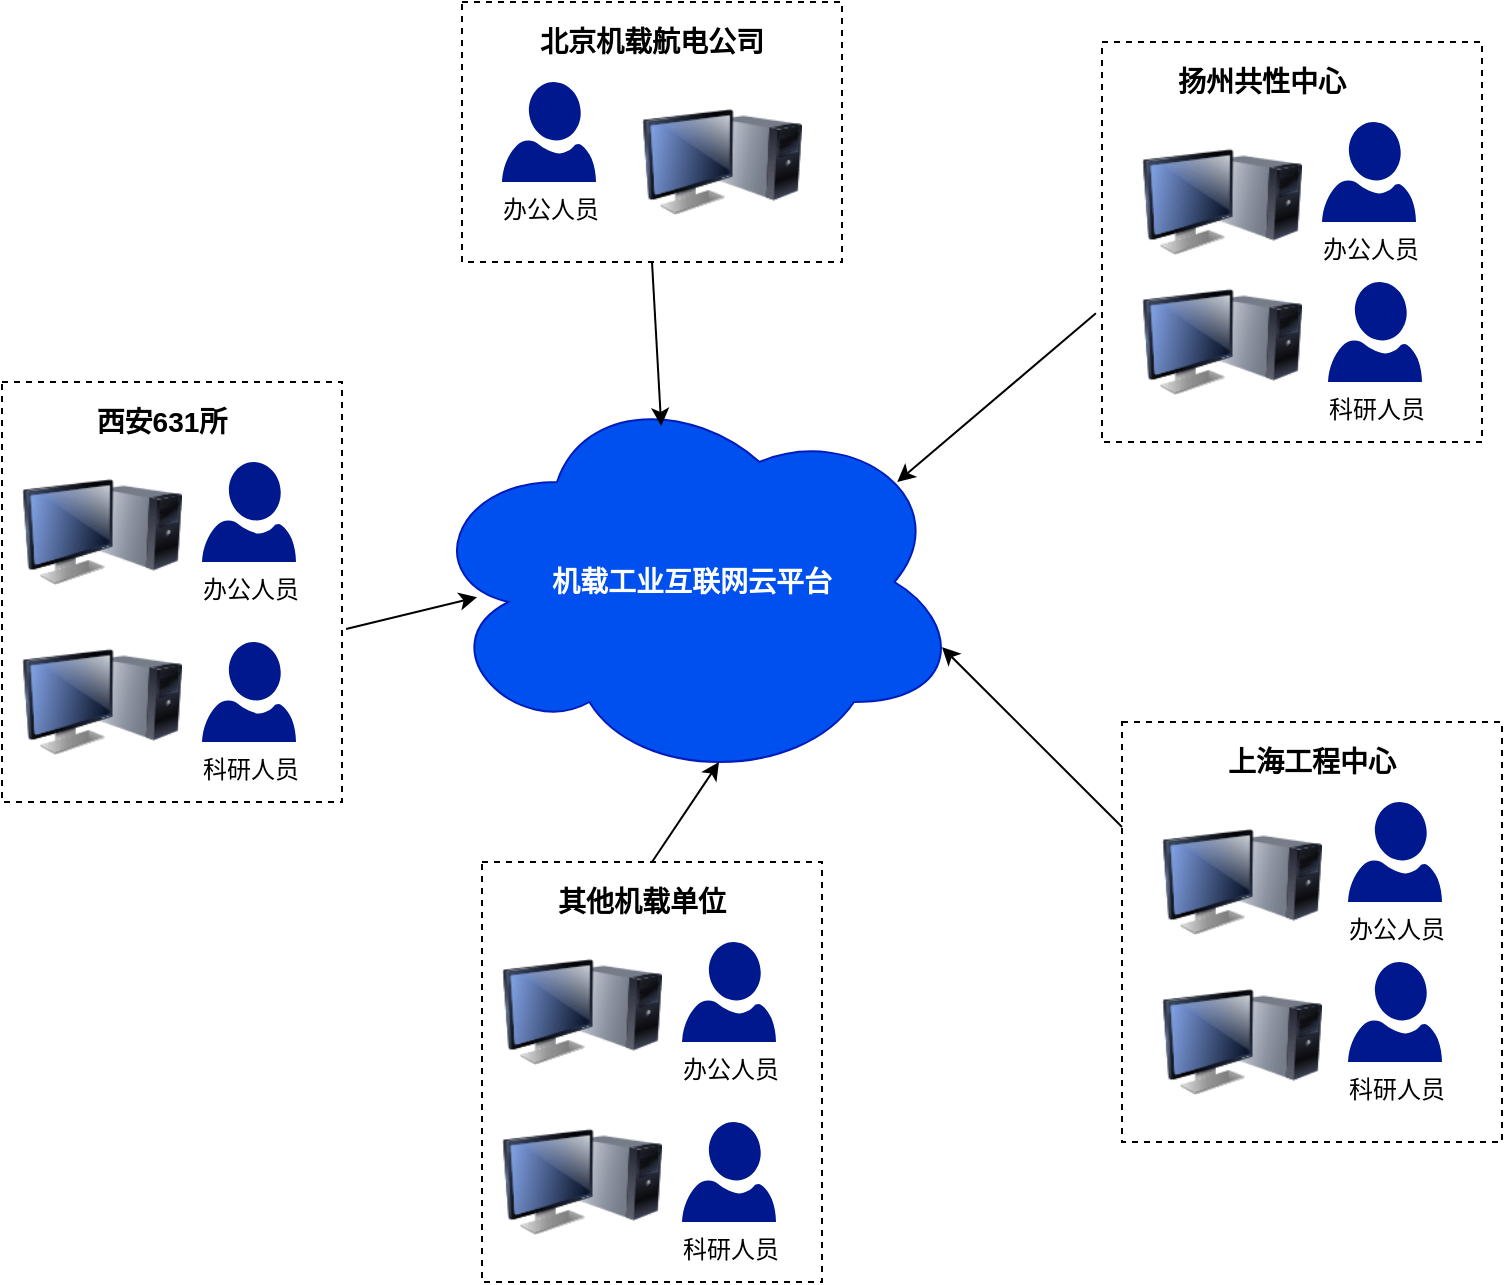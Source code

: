 <mxfile version="14.4.3" type="github">
  <diagram id="nLx0n0mgqJuTpz99zOLy" name="第 1 页">
    <mxGraphModel dx="1002" dy="683" grid="1" gridSize="10" guides="1" tooltips="1" connect="1" arrows="1" fold="1" page="1" pageScale="1" pageWidth="827" pageHeight="1169" math="0" shadow="0">
      <root>
        <mxCell id="0" />
        <mxCell id="1" parent="0" />
        <mxCell id="Eabc0am3FzxyvWxJk5ew-64" value="" style="rounded=0;whiteSpace=wrap;html=1;dashed=1;" vertex="1" parent="1">
          <mxGeometry x="590" y="390" width="190" height="210" as="geometry" />
        </mxCell>
        <mxCell id="Eabc0am3FzxyvWxJk5ew-7" value="" style="endArrow=classic;html=1;exitX=0;exitY=0.25;exitDx=0;exitDy=0;entryX=0.963;entryY=0.663;entryDx=0;entryDy=0;entryPerimeter=0;" edge="1" parent="1" source="Eabc0am3FzxyvWxJk5ew-64" target="Eabc0am3FzxyvWxJk5ew-19">
          <mxGeometry width="50" height="50" relative="1" as="geometry">
            <mxPoint x="280" y="262.444" as="sourcePoint" />
            <mxPoint x="495" y="170" as="targetPoint" />
          </mxGeometry>
        </mxCell>
        <mxCell id="Eabc0am3FzxyvWxJk5ew-13" value="" style="endArrow=classic;html=1;exitX=-0.016;exitY=0.678;exitDx=0;exitDy=0;entryX=0.88;entryY=0.25;entryDx=0;entryDy=0;entryPerimeter=0;exitPerimeter=0;" edge="1" source="Eabc0am3FzxyvWxJk5ew-77" target="Eabc0am3FzxyvWxJk5ew-19" parent="1">
          <mxGeometry width="50" height="50" relative="1" as="geometry">
            <mxPoint x="404" y="500" as="sourcePoint" />
            <mxPoint x="454" y="480" as="targetPoint" />
          </mxGeometry>
        </mxCell>
        <mxCell id="Eabc0am3FzxyvWxJk5ew-19" value="&lt;font style=&quot;font-size: 14px&quot;&gt;&lt;b&gt;机载工业互联网云平台&lt;/b&gt;&lt;/font&gt;" style="ellipse;shape=cloud;whiteSpace=wrap;html=1;fillColor=#0050ef;strokeColor=#001DBC;fontColor=#ffffff;" vertex="1" parent="1">
          <mxGeometry x="240" y="220" width="270" height="200" as="geometry" />
        </mxCell>
        <mxCell id="Eabc0am3FzxyvWxJk5ew-58" value="" style="image;html=1;image=img/lib/clip_art/computers/Monitor_Tower_128x128.png" vertex="1" parent="1">
          <mxGeometry x="610" y="430" width="80" height="80" as="geometry" />
        </mxCell>
        <mxCell id="Eabc0am3FzxyvWxJk5ew-60" value="" style="image;html=1;image=img/lib/clip_art/computers/Monitor_Tower_128x128.png" vertex="1" parent="1">
          <mxGeometry x="610" y="510" width="80" height="80" as="geometry" />
        </mxCell>
        <mxCell id="Eabc0am3FzxyvWxJk5ew-62" value="办公人员" style="aspect=fixed;pointerEvents=1;shadow=0;dashed=0;html=1;strokeColor=none;labelPosition=center;verticalLabelPosition=bottom;verticalAlign=top;align=center;fillColor=#00188D;shape=mxgraph.azure.user" vertex="1" parent="1">
          <mxGeometry x="703" y="430" width="47" height="50" as="geometry" />
        </mxCell>
        <mxCell id="Eabc0am3FzxyvWxJk5ew-63" value="科研人员" style="aspect=fixed;pointerEvents=1;shadow=0;dashed=0;html=1;strokeColor=none;labelPosition=center;verticalLabelPosition=bottom;verticalAlign=top;align=center;fillColor=#00188D;shape=mxgraph.azure.user" vertex="1" parent="1">
          <mxGeometry x="703" y="510" width="47" height="50" as="geometry" />
        </mxCell>
        <mxCell id="Eabc0am3FzxyvWxJk5ew-65" value="&lt;font style=&quot;font-size: 14px&quot;&gt;&lt;b&gt;上海工程中心&lt;/b&gt;&lt;/font&gt;" style="text;html=1;strokeColor=none;fillColor=none;align=center;verticalAlign=middle;whiteSpace=wrap;rounded=0;dashed=1;" vertex="1" parent="1">
          <mxGeometry x="635" y="400" width="100" height="20" as="geometry" />
        </mxCell>
        <mxCell id="Eabc0am3FzxyvWxJk5ew-66" value="" style="rounded=0;whiteSpace=wrap;html=1;dashed=1;" vertex="1" parent="1">
          <mxGeometry x="260" y="30" width="190" height="130" as="geometry" />
        </mxCell>
        <mxCell id="Eabc0am3FzxyvWxJk5ew-67" value="办公人员" style="aspect=fixed;pointerEvents=1;shadow=0;dashed=0;html=1;strokeColor=none;labelPosition=center;verticalLabelPosition=bottom;verticalAlign=top;align=center;fillColor=#00188D;shape=mxgraph.azure.user" vertex="1" parent="1">
          <mxGeometry x="280" y="70" width="47" height="50" as="geometry" />
        </mxCell>
        <mxCell id="Eabc0am3FzxyvWxJk5ew-68" value="" style="image;html=1;image=img/lib/clip_art/computers/Monitor_Tower_128x128.png" vertex="1" parent="1">
          <mxGeometry x="350" y="70" width="80" height="80" as="geometry" />
        </mxCell>
        <mxCell id="Eabc0am3FzxyvWxJk5ew-69" value="&lt;font style=&quot;font-size: 14px&quot;&gt;&lt;b&gt;北京机载航电公司&lt;/b&gt;&lt;/font&gt;" style="text;html=1;strokeColor=none;fillColor=none;align=center;verticalAlign=middle;whiteSpace=wrap;rounded=0;dashed=1;" vertex="1" parent="1">
          <mxGeometry x="290" y="40" width="130" height="20" as="geometry" />
        </mxCell>
        <mxCell id="Eabc0am3FzxyvWxJk5ew-70" value="" style="endArrow=classic;html=1;exitX=0.5;exitY=1;exitDx=0;exitDy=0;entryX=0.443;entryY=0.11;entryDx=0;entryDy=0;entryPerimeter=0;" edge="1" parent="1" source="Eabc0am3FzxyvWxJk5ew-66" target="Eabc0am3FzxyvWxJk5ew-19">
          <mxGeometry width="50" height="50" relative="1" as="geometry">
            <mxPoint x="580" y="260" as="sourcePoint" />
            <mxPoint x="487.6" y="280" as="targetPoint" />
          </mxGeometry>
        </mxCell>
        <mxCell id="Eabc0am3FzxyvWxJk5ew-71" value="" style="rounded=0;whiteSpace=wrap;html=1;dashed=1;" vertex="1" parent="1">
          <mxGeometry x="30" y="220" width="170" height="210" as="geometry" />
        </mxCell>
        <mxCell id="Eabc0am3FzxyvWxJk5ew-72" value="" style="image;html=1;image=img/lib/clip_art/computers/Monitor_Tower_128x128.png" vertex="1" parent="1">
          <mxGeometry x="40" y="255" width="80" height="80" as="geometry" />
        </mxCell>
        <mxCell id="Eabc0am3FzxyvWxJk5ew-73" value="" style="image;html=1;image=img/lib/clip_art/computers/Monitor_Tower_128x128.png" vertex="1" parent="1">
          <mxGeometry x="40" y="340" width="80" height="80" as="geometry" />
        </mxCell>
        <mxCell id="Eabc0am3FzxyvWxJk5ew-74" value="办公人员" style="aspect=fixed;pointerEvents=1;shadow=0;dashed=0;html=1;strokeColor=none;labelPosition=center;verticalLabelPosition=bottom;verticalAlign=top;align=center;fillColor=#00188D;shape=mxgraph.azure.user" vertex="1" parent="1">
          <mxGeometry x="130" y="260" width="47" height="50" as="geometry" />
        </mxCell>
        <mxCell id="Eabc0am3FzxyvWxJk5ew-75" value="科研人员" style="aspect=fixed;pointerEvents=1;shadow=0;dashed=0;html=1;strokeColor=none;labelPosition=center;verticalLabelPosition=bottom;verticalAlign=top;align=center;fillColor=#00188D;shape=mxgraph.azure.user" vertex="1" parent="1">
          <mxGeometry x="130" y="350" width="47" height="50" as="geometry" />
        </mxCell>
        <mxCell id="Eabc0am3FzxyvWxJk5ew-76" value="&lt;font style=&quot;font-size: 14px&quot;&gt;&lt;b&gt;西安631所&lt;/b&gt;&lt;/font&gt;" style="text;html=1;strokeColor=none;fillColor=none;align=center;verticalAlign=middle;whiteSpace=wrap;rounded=0;dashed=1;" vertex="1" parent="1">
          <mxGeometry x="60" y="230" width="100" height="20" as="geometry" />
        </mxCell>
        <mxCell id="Eabc0am3FzxyvWxJk5ew-77" value="" style="rounded=0;whiteSpace=wrap;html=1;dashed=1;" vertex="1" parent="1">
          <mxGeometry x="580" y="50" width="190" height="200" as="geometry" />
        </mxCell>
        <mxCell id="Eabc0am3FzxyvWxJk5ew-78" value="" style="image;html=1;image=img/lib/clip_art/computers/Monitor_Tower_128x128.png" vertex="1" parent="1">
          <mxGeometry x="600" y="90" width="80" height="80" as="geometry" />
        </mxCell>
        <mxCell id="Eabc0am3FzxyvWxJk5ew-79" value="" style="image;html=1;image=img/lib/clip_art/computers/Monitor_Tower_128x128.png" vertex="1" parent="1">
          <mxGeometry x="600" y="160" width="80" height="80" as="geometry" />
        </mxCell>
        <mxCell id="Eabc0am3FzxyvWxJk5ew-80" value="办公人员" style="aspect=fixed;pointerEvents=1;shadow=0;dashed=0;html=1;strokeColor=none;labelPosition=center;verticalLabelPosition=bottom;verticalAlign=top;align=center;fillColor=#00188D;shape=mxgraph.azure.user" vertex="1" parent="1">
          <mxGeometry x="690" y="90" width="47" height="50" as="geometry" />
        </mxCell>
        <mxCell id="Eabc0am3FzxyvWxJk5ew-81" value="科研人员" style="aspect=fixed;pointerEvents=1;shadow=0;dashed=0;html=1;strokeColor=none;labelPosition=center;verticalLabelPosition=bottom;verticalAlign=top;align=center;fillColor=#00188D;shape=mxgraph.azure.user" vertex="1" parent="1">
          <mxGeometry x="693" y="170" width="47" height="50" as="geometry" />
        </mxCell>
        <mxCell id="Eabc0am3FzxyvWxJk5ew-82" value="&lt;font style=&quot;font-size: 14px&quot;&gt;&lt;b&gt;扬州共性中心&lt;/b&gt;&lt;/font&gt;" style="text;html=1;strokeColor=none;fillColor=none;align=center;verticalAlign=middle;whiteSpace=wrap;rounded=0;dashed=1;" vertex="1" parent="1">
          <mxGeometry x="610" y="60" width="100" height="20" as="geometry" />
        </mxCell>
        <mxCell id="Eabc0am3FzxyvWxJk5ew-84" value="" style="endArrow=classic;html=1;exitX=1.012;exitY=0.588;exitDx=0;exitDy=0;exitPerimeter=0;entryX=0.102;entryY=0.538;entryDx=0;entryDy=0;entryPerimeter=0;" edge="1" parent="1" source="Eabc0am3FzxyvWxJk5ew-71" target="Eabc0am3FzxyvWxJk5ew-19">
          <mxGeometry width="50" height="50" relative="1" as="geometry">
            <mxPoint x="390" y="380" as="sourcePoint" />
            <mxPoint x="440" y="330" as="targetPoint" />
          </mxGeometry>
        </mxCell>
        <mxCell id="Eabc0am3FzxyvWxJk5ew-91" value="" style="rounded=0;whiteSpace=wrap;html=1;dashed=1;" vertex="1" parent="1">
          <mxGeometry x="270" y="460" width="170" height="210" as="geometry" />
        </mxCell>
        <mxCell id="Eabc0am3FzxyvWxJk5ew-92" value="" style="image;html=1;image=img/lib/clip_art/computers/Monitor_Tower_128x128.png" vertex="1" parent="1">
          <mxGeometry x="280" y="495" width="80" height="80" as="geometry" />
        </mxCell>
        <mxCell id="Eabc0am3FzxyvWxJk5ew-93" value="" style="image;html=1;image=img/lib/clip_art/computers/Monitor_Tower_128x128.png" vertex="1" parent="1">
          <mxGeometry x="280" y="580" width="80" height="80" as="geometry" />
        </mxCell>
        <mxCell id="Eabc0am3FzxyvWxJk5ew-94" value="办公人员" style="aspect=fixed;pointerEvents=1;shadow=0;dashed=0;html=1;strokeColor=none;labelPosition=center;verticalLabelPosition=bottom;verticalAlign=top;align=center;fillColor=#00188D;shape=mxgraph.azure.user" vertex="1" parent="1">
          <mxGeometry x="370" y="500" width="47" height="50" as="geometry" />
        </mxCell>
        <mxCell id="Eabc0am3FzxyvWxJk5ew-95" value="科研人员" style="aspect=fixed;pointerEvents=1;shadow=0;dashed=0;html=1;strokeColor=none;labelPosition=center;verticalLabelPosition=bottom;verticalAlign=top;align=center;fillColor=#00188D;shape=mxgraph.azure.user" vertex="1" parent="1">
          <mxGeometry x="370" y="590" width="47" height="50" as="geometry" />
        </mxCell>
        <mxCell id="Eabc0am3FzxyvWxJk5ew-96" value="&lt;span style=&quot;font-size: 14px&quot;&gt;&lt;b&gt;其他机载单位&lt;/b&gt;&lt;/span&gt;" style="text;html=1;strokeColor=none;fillColor=none;align=center;verticalAlign=middle;whiteSpace=wrap;rounded=0;dashed=1;" vertex="1" parent="1">
          <mxGeometry x="300" y="470" width="100" height="20" as="geometry" />
        </mxCell>
        <mxCell id="Eabc0am3FzxyvWxJk5ew-97" value="" style="endArrow=classic;html=1;exitX=0.5;exitY=0;exitDx=0;exitDy=0;entryX=0.55;entryY=0.95;entryDx=0;entryDy=0;entryPerimeter=0;" edge="1" parent="1" source="Eabc0am3FzxyvWxJk5ew-91" target="Eabc0am3FzxyvWxJk5ew-19">
          <mxGeometry width="50" height="50" relative="1" as="geometry">
            <mxPoint x="390" y="440" as="sourcePoint" />
            <mxPoint x="440" y="390" as="targetPoint" />
          </mxGeometry>
        </mxCell>
      </root>
    </mxGraphModel>
  </diagram>
</mxfile>
